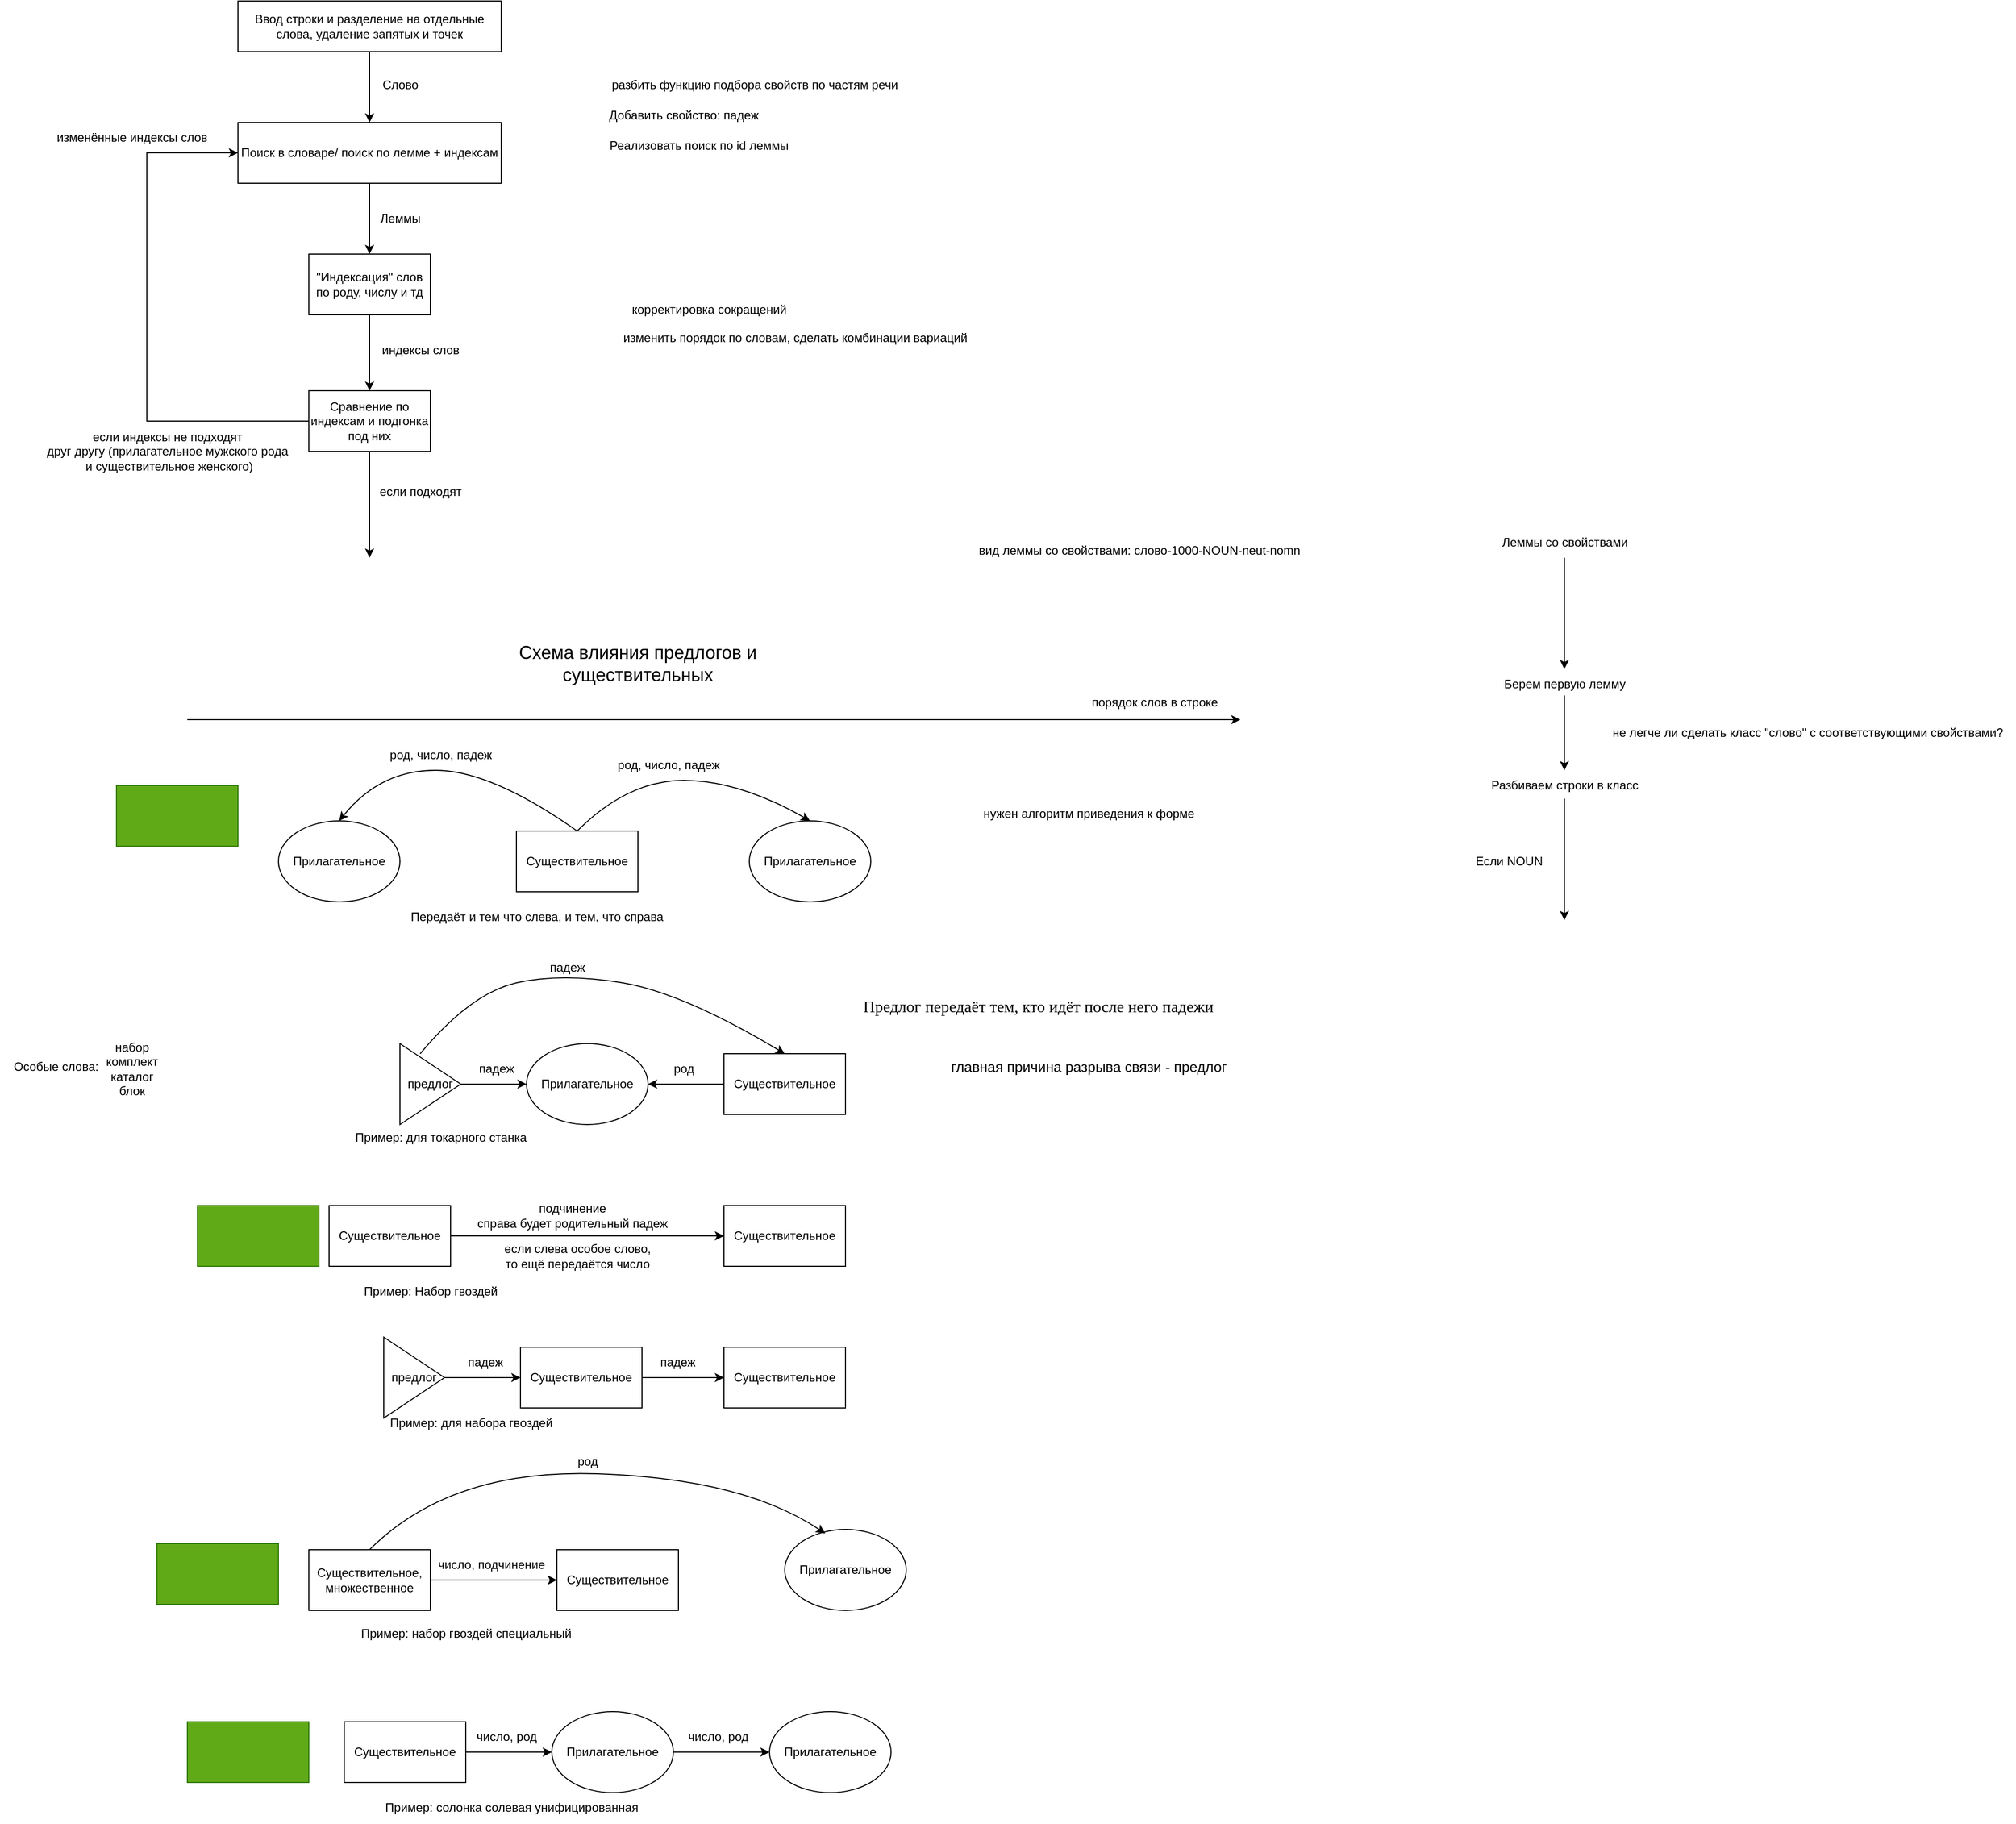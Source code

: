 <mxfile version="27.1.3">
  <diagram name="Страница — 1" id="jLnOedMRefn1-FSvZcaY">
    <mxGraphModel dx="1471" dy="785" grid="1" gridSize="10" guides="1" tooltips="1" connect="1" arrows="1" fold="1" page="1" pageScale="1" pageWidth="827" pageHeight="1169" math="0" shadow="0">
      <root>
        <mxCell id="0" />
        <mxCell id="1" parent="0" />
        <mxCell id="tPMKSkmJaqnPC8uWyhRr-2" style="edgeStyle=orthogonalEdgeStyle;rounded=0;orthogonalLoop=1;jettySize=auto;html=1;entryX=0.5;entryY=0;entryDx=0;entryDy=0;" parent="1" source="tPMKSkmJaqnPC8uWyhRr-1" target="tPMKSkmJaqnPC8uWyhRr-3" edge="1">
          <mxGeometry relative="1" as="geometry">
            <mxPoint x="370" y="310" as="targetPoint" />
          </mxGeometry>
        </mxCell>
        <mxCell id="tPMKSkmJaqnPC8uWyhRr-1" value="Ввод строки и разделение на отдельные слова, удаление запятых и точек" style="rounded=0;whiteSpace=wrap;html=1;" parent="1" vertex="1">
          <mxGeometry x="240" y="170" width="260" height="50" as="geometry" />
        </mxCell>
        <mxCell id="tPMKSkmJaqnPC8uWyhRr-5" style="edgeStyle=orthogonalEdgeStyle;rounded=0;orthogonalLoop=1;jettySize=auto;html=1;" parent="1" source="tPMKSkmJaqnPC8uWyhRr-3" target="tPMKSkmJaqnPC8uWyhRr-4" edge="1">
          <mxGeometry relative="1" as="geometry" />
        </mxCell>
        <mxCell id="tPMKSkmJaqnPC8uWyhRr-3" value="Поиск в словаре/ поиск по лемме + индексам" style="rounded=0;whiteSpace=wrap;html=1;" parent="1" vertex="1">
          <mxGeometry x="240" y="290" width="260" height="60" as="geometry" />
        </mxCell>
        <mxCell id="tPMKSkmJaqnPC8uWyhRr-9" style="edgeStyle=orthogonalEdgeStyle;rounded=0;orthogonalLoop=1;jettySize=auto;html=1;entryX=0.5;entryY=0;entryDx=0;entryDy=0;" parent="1" source="tPMKSkmJaqnPC8uWyhRr-4" target="tPMKSkmJaqnPC8uWyhRr-8" edge="1">
          <mxGeometry relative="1" as="geometry" />
        </mxCell>
        <mxCell id="tPMKSkmJaqnPC8uWyhRr-4" value="&quot;Индексация&quot; слов по роду, числу и тд" style="rounded=0;whiteSpace=wrap;html=1;" parent="1" vertex="1">
          <mxGeometry x="310" y="420" width="120" height="60" as="geometry" />
        </mxCell>
        <mxCell id="tPMKSkmJaqnPC8uWyhRr-6" value="Слово" style="text;html=1;align=center;verticalAlign=middle;resizable=0;points=[];autosize=1;strokeColor=none;fillColor=none;" parent="1" vertex="1">
          <mxGeometry x="370" y="238" width="60" height="30" as="geometry" />
        </mxCell>
        <mxCell id="tPMKSkmJaqnPC8uWyhRr-7" value="Леммы" style="text;html=1;align=center;verticalAlign=middle;resizable=0;points=[];autosize=1;strokeColor=none;fillColor=none;" parent="1" vertex="1">
          <mxGeometry x="370" y="370" width="60" height="30" as="geometry" />
        </mxCell>
        <mxCell id="tPMKSkmJaqnPC8uWyhRr-10" style="edgeStyle=orthogonalEdgeStyle;rounded=0;orthogonalLoop=1;jettySize=auto;html=1;entryX=0;entryY=0.5;entryDx=0;entryDy=0;" parent="1" source="tPMKSkmJaqnPC8uWyhRr-8" target="tPMKSkmJaqnPC8uWyhRr-3" edge="1">
          <mxGeometry relative="1" as="geometry">
            <Array as="points">
              <mxPoint x="150" y="585" />
              <mxPoint x="150" y="320" />
            </Array>
          </mxGeometry>
        </mxCell>
        <mxCell id="iwDVzfNXNj2g2RUYvlDA-2" style="edgeStyle=orthogonalEdgeStyle;rounded=0;orthogonalLoop=1;jettySize=auto;html=1;" parent="1" source="tPMKSkmJaqnPC8uWyhRr-8" edge="1">
          <mxGeometry relative="1" as="geometry">
            <mxPoint x="370" y="720" as="targetPoint" />
          </mxGeometry>
        </mxCell>
        <mxCell id="tPMKSkmJaqnPC8uWyhRr-8" value="Сравнение по индексам и подгонка под них" style="rounded=0;whiteSpace=wrap;html=1;" parent="1" vertex="1">
          <mxGeometry x="310" y="555" width="120" height="60" as="geometry" />
        </mxCell>
        <mxCell id="tPMKSkmJaqnPC8uWyhRr-11" value="индексы слов" style="text;html=1;align=center;verticalAlign=middle;resizable=0;points=[];autosize=1;strokeColor=none;fillColor=none;" parent="1" vertex="1">
          <mxGeometry x="370" y="500" width="100" height="30" as="geometry" />
        </mxCell>
        <mxCell id="tPMKSkmJaqnPC8uWyhRr-12" value="изменённые индексы слов" style="text;html=1;align=center;verticalAlign=middle;resizable=0;points=[];autosize=1;strokeColor=none;fillColor=none;" parent="1" vertex="1">
          <mxGeometry x="50" y="290" width="170" height="30" as="geometry" />
        </mxCell>
        <mxCell id="iwDVzfNXNj2g2RUYvlDA-1" value="если индексы не подходят &lt;br&gt;друг другу (прилагательное мужского рода&lt;br&gt;&amp;nbsp;и существительное женского)" style="text;html=1;align=center;verticalAlign=middle;resizable=0;points=[];autosize=1;strokeColor=none;fillColor=none;" parent="1" vertex="1">
          <mxGeometry x="40" y="585" width="260" height="60" as="geometry" />
        </mxCell>
        <mxCell id="iwDVzfNXNj2g2RUYvlDA-3" value="если подходят" style="text;html=1;align=center;verticalAlign=middle;resizable=0;points=[];autosize=1;strokeColor=none;fillColor=none;" parent="1" vertex="1">
          <mxGeometry x="370" y="640" width="100" height="30" as="geometry" />
        </mxCell>
        <mxCell id="yrZKxFpwJ9V6xFAHWGAz-1" value="изменить порядок по словам, сделать комбинации вариаций&lt;div&gt;&lt;br&gt;&lt;/div&gt;" style="text;html=1;align=center;verticalAlign=middle;resizable=0;points=[];autosize=1;strokeColor=none;fillColor=none;" parent="1" vertex="1">
          <mxGeometry x="610" y="490" width="360" height="40" as="geometry" />
        </mxCell>
        <mxCell id="yrZKxFpwJ9V6xFAHWGAz-3" value="разбить функцию подбора свойств по частям речи" style="text;html=1;align=center;verticalAlign=middle;resizable=0;points=[];autosize=1;strokeColor=none;fillColor=none;" parent="1" vertex="1">
          <mxGeometry x="595" y="238" width="310" height="30" as="geometry" />
        </mxCell>
        <mxCell id="Lr9Ap_2466yuW7MBvXfH-1" value="Реализовать поиск по id леммы" style="text;html=1;align=center;verticalAlign=middle;resizable=0;points=[];autosize=1;strokeColor=none;fillColor=none;" vertex="1" parent="1">
          <mxGeometry x="595" y="298" width="200" height="30" as="geometry" />
        </mxCell>
        <mxCell id="Lr9Ap_2466yuW7MBvXfH-2" value="Добавить свойство: падеж" style="text;html=1;align=center;verticalAlign=middle;resizable=0;points=[];autosize=1;strokeColor=none;fillColor=none;" vertex="1" parent="1">
          <mxGeometry x="595" y="268" width="170" height="30" as="geometry" />
        </mxCell>
        <mxCell id="Lr9Ap_2466yuW7MBvXfH-3" value="корректировка сокращений" style="text;html=1;align=center;verticalAlign=middle;resizable=0;points=[];autosize=1;strokeColor=none;fillColor=none;" vertex="1" parent="1">
          <mxGeometry x="615" y="460" width="180" height="30" as="geometry" />
        </mxCell>
        <mxCell id="Lr9Ap_2466yuW7MBvXfH-4" value="&lt;font style=&quot;font-size: 18px;&quot;&gt;Схема влияния предлогов и существительных&lt;/font&gt;" style="text;html=1;align=center;verticalAlign=middle;whiteSpace=wrap;rounded=0;" vertex="1" parent="1">
          <mxGeometry x="515" y="810" width="240" height="30" as="geometry" />
        </mxCell>
        <mxCell id="Lr9Ap_2466yuW7MBvXfH-5" value="Существительное" style="rounded=0;whiteSpace=wrap;html=1;" vertex="1" parent="1">
          <mxGeometry x="515" y="990" width="120" height="60" as="geometry" />
        </mxCell>
        <mxCell id="Lr9Ap_2466yuW7MBvXfH-7" value="Прилагательное" style="ellipse;whiteSpace=wrap;html=1;" vertex="1" parent="1">
          <mxGeometry x="745" y="980" width="120" height="80" as="geometry" />
        </mxCell>
        <mxCell id="Lr9Ap_2466yuW7MBvXfH-8" value="" style="curved=1;endArrow=classic;html=1;rounded=0;exitX=0.5;exitY=0;exitDx=0;exitDy=0;entryX=0.5;entryY=0;entryDx=0;entryDy=0;" edge="1" parent="1" source="Lr9Ap_2466yuW7MBvXfH-5" target="Lr9Ap_2466yuW7MBvXfH-7">
          <mxGeometry width="50" height="50" relative="1" as="geometry">
            <mxPoint x="645" y="980" as="sourcePoint" />
            <mxPoint x="695" y="930" as="targetPoint" />
            <Array as="points">
              <mxPoint x="625" y="940" />
              <mxPoint x="735" y="940" />
            </Array>
          </mxGeometry>
        </mxCell>
        <mxCell id="Lr9Ap_2466yuW7MBvXfH-9" value="род, число, падеж" style="text;html=1;align=center;verticalAlign=middle;resizable=0;points=[];autosize=1;strokeColor=none;fillColor=none;" vertex="1" parent="1">
          <mxGeometry x="605" y="910" width="120" height="30" as="geometry" />
        </mxCell>
        <mxCell id="Lr9Ap_2466yuW7MBvXfH-25" style="edgeStyle=orthogonalEdgeStyle;rounded=0;orthogonalLoop=1;jettySize=auto;html=1;entryX=1;entryY=0.5;entryDx=0;entryDy=0;" edge="1" parent="1" source="Lr9Ap_2466yuW7MBvXfH-11" target="Lr9Ap_2466yuW7MBvXfH-15">
          <mxGeometry relative="1" as="geometry" />
        </mxCell>
        <mxCell id="Lr9Ap_2466yuW7MBvXfH-11" value="Существительное" style="rounded=0;whiteSpace=wrap;html=1;" vertex="1" parent="1">
          <mxGeometry x="720" y="1210" width="120" height="60" as="geometry" />
        </mxCell>
        <mxCell id="Lr9Ap_2466yuW7MBvXfH-23" style="edgeStyle=orthogonalEdgeStyle;rounded=0;orthogonalLoop=1;jettySize=auto;html=1;entryX=0;entryY=0.5;entryDx=0;entryDy=0;" edge="1" parent="1" source="Lr9Ap_2466yuW7MBvXfH-12" target="Lr9Ap_2466yuW7MBvXfH-15">
          <mxGeometry relative="1" as="geometry" />
        </mxCell>
        <mxCell id="Lr9Ap_2466yuW7MBvXfH-12" value="предлог" style="triangle;whiteSpace=wrap;html=1;" vertex="1" parent="1">
          <mxGeometry x="400" y="1200" width="60" height="80" as="geometry" />
        </mxCell>
        <mxCell id="Lr9Ap_2466yuW7MBvXfH-15" value="Прилагательное" style="ellipse;whiteSpace=wrap;html=1;" vertex="1" parent="1">
          <mxGeometry x="525" y="1200" width="120" height="80" as="geometry" />
        </mxCell>
        <mxCell id="Lr9Ap_2466yuW7MBvXfH-16" value="" style="curved=1;endArrow=classic;html=1;rounded=0;exitX=0.333;exitY=0.125;exitDx=0;exitDy=0;exitPerimeter=0;entryX=0.5;entryY=0;entryDx=0;entryDy=0;" edge="1" parent="1" source="Lr9Ap_2466yuW7MBvXfH-12" target="Lr9Ap_2466yuW7MBvXfH-11">
          <mxGeometry width="50" height="50" relative="1" as="geometry">
            <mxPoint x="550" y="1130" as="sourcePoint" />
            <mxPoint x="600" y="1080" as="targetPoint" />
            <Array as="points">
              <mxPoint x="470" y="1150" />
              <mxPoint x="560" y="1130" />
              <mxPoint x="680" y="1150" />
            </Array>
          </mxGeometry>
        </mxCell>
        <mxCell id="Lr9Ap_2466yuW7MBvXfH-17" value="падеж" style="text;html=1;align=center;verticalAlign=middle;resizable=0;points=[];autosize=1;strokeColor=none;fillColor=none;" vertex="1" parent="1">
          <mxGeometry x="535" y="1110" width="60" height="30" as="geometry" />
        </mxCell>
        <mxCell id="Lr9Ap_2466yuW7MBvXfH-19" value="" style="endArrow=classic;html=1;rounded=0;" edge="1" parent="1">
          <mxGeometry width="50" height="50" relative="1" as="geometry">
            <mxPoint x="190" y="880" as="sourcePoint" />
            <mxPoint x="1230" y="880" as="targetPoint" />
          </mxGeometry>
        </mxCell>
        <mxCell id="Lr9Ap_2466yuW7MBvXfH-20" value="порядок слов в строке" style="text;html=1;align=center;verticalAlign=middle;resizable=0;points=[];autosize=1;strokeColor=none;fillColor=none;" vertex="1" parent="1">
          <mxGeometry x="1070" y="848" width="150" height="30" as="geometry" />
        </mxCell>
        <mxCell id="Lr9Ap_2466yuW7MBvXfH-24" value="падеж" style="text;html=1;align=center;verticalAlign=middle;resizable=0;points=[];autosize=1;strokeColor=none;fillColor=none;" vertex="1" parent="1">
          <mxGeometry x="465" y="1210" width="60" height="30" as="geometry" />
        </mxCell>
        <mxCell id="Lr9Ap_2466yuW7MBvXfH-26" value="род" style="text;html=1;align=center;verticalAlign=middle;resizable=0;points=[];autosize=1;strokeColor=none;fillColor=none;" vertex="1" parent="1">
          <mxGeometry x="660" y="1210" width="40" height="30" as="geometry" />
        </mxCell>
        <mxCell id="Lr9Ap_2466yuW7MBvXfH-27" value="набор&lt;br&gt;комплект&lt;br&gt;каталог&lt;br&gt;блок" style="text;html=1;align=center;verticalAlign=middle;resizable=0;points=[];autosize=1;strokeColor=none;fillColor=none;" vertex="1" parent="1">
          <mxGeometry x="100" y="1190" width="70" height="70" as="geometry" />
        </mxCell>
        <mxCell id="Lr9Ap_2466yuW7MBvXfH-29" value="Прилагательное" style="ellipse;whiteSpace=wrap;html=1;" vertex="1" parent="1">
          <mxGeometry x="280" y="980" width="120" height="80" as="geometry" />
        </mxCell>
        <mxCell id="Lr9Ap_2466yuW7MBvXfH-30" value="" style="curved=1;endArrow=classic;html=1;rounded=0;exitX=0.5;exitY=0;exitDx=0;exitDy=0;entryX=0.5;entryY=0;entryDx=0;entryDy=0;" edge="1" parent="1" source="Lr9Ap_2466yuW7MBvXfH-5" target="Lr9Ap_2466yuW7MBvXfH-29">
          <mxGeometry width="50" height="50" relative="1" as="geometry">
            <mxPoint x="560" y="970" as="sourcePoint" />
            <mxPoint x="330" y="980" as="targetPoint" />
            <Array as="points">
              <mxPoint x="490" y="930" />
              <mxPoint x="380" y="930" />
            </Array>
          </mxGeometry>
        </mxCell>
        <mxCell id="Lr9Ap_2466yuW7MBvXfH-32" value="род, число, падеж" style="text;html=1;align=center;verticalAlign=middle;resizable=0;points=[];autosize=1;strokeColor=none;fillColor=none;" vertex="1" parent="1">
          <mxGeometry x="380" y="900" width="120" height="30" as="geometry" />
        </mxCell>
        <mxCell id="Lr9Ap_2466yuW7MBvXfH-33" value="Существительное" style="rounded=0;whiteSpace=wrap;html=1;" vertex="1" parent="1">
          <mxGeometry x="720" y="1360" width="120" height="60" as="geometry" />
        </mxCell>
        <mxCell id="Lr9Ap_2466yuW7MBvXfH-35" style="edgeStyle=orthogonalEdgeStyle;rounded=0;orthogonalLoop=1;jettySize=auto;html=1;entryX=0;entryY=0.5;entryDx=0;entryDy=0;" edge="1" parent="1" source="Lr9Ap_2466yuW7MBvXfH-34" target="Lr9Ap_2466yuW7MBvXfH-33">
          <mxGeometry relative="1" as="geometry" />
        </mxCell>
        <mxCell id="Lr9Ap_2466yuW7MBvXfH-34" value="Существительное" style="rounded=0;whiteSpace=wrap;html=1;" vertex="1" parent="1">
          <mxGeometry x="330" y="1360" width="120" height="60" as="geometry" />
        </mxCell>
        <mxCell id="Lr9Ap_2466yuW7MBvXfH-36" value="подчинение&lt;br&gt;справа будет родительный падеж" style="text;html=1;align=center;verticalAlign=middle;resizable=0;points=[];autosize=1;strokeColor=none;fillColor=none;" vertex="1" parent="1">
          <mxGeometry x="465" y="1350" width="210" height="40" as="geometry" />
        </mxCell>
        <mxCell id="Lr9Ap_2466yuW7MBvXfH-37" value="если слева особое слово, &lt;br&gt;то ещё передаётся число" style="text;html=1;align=center;verticalAlign=middle;resizable=0;points=[];autosize=1;strokeColor=none;fillColor=none;" vertex="1" parent="1">
          <mxGeometry x="490" y="1390" width="170" height="40" as="geometry" />
        </mxCell>
        <mxCell id="Lr9Ap_2466yuW7MBvXfH-38" value="Особые слова:" style="text;html=1;align=center;verticalAlign=middle;resizable=0;points=[];autosize=1;strokeColor=none;fillColor=none;" vertex="1" parent="1">
          <mxGeometry x="5" y="1208" width="110" height="30" as="geometry" />
        </mxCell>
        <mxCell id="Lr9Ap_2466yuW7MBvXfH-44" style="edgeStyle=orthogonalEdgeStyle;rounded=0;orthogonalLoop=1;jettySize=auto;html=1;entryX=0;entryY=0.5;entryDx=0;entryDy=0;" edge="1" parent="1" source="Lr9Ap_2466yuW7MBvXfH-39" target="Lr9Ap_2466yuW7MBvXfH-41">
          <mxGeometry relative="1" as="geometry" />
        </mxCell>
        <mxCell id="Lr9Ap_2466yuW7MBvXfH-39" value="предлог" style="triangle;whiteSpace=wrap;html=1;" vertex="1" parent="1">
          <mxGeometry x="384" y="1490" width="60" height="80" as="geometry" />
        </mxCell>
        <mxCell id="Lr9Ap_2466yuW7MBvXfH-40" value="Существительное" style="rounded=0;whiteSpace=wrap;html=1;" vertex="1" parent="1">
          <mxGeometry x="720" y="1500" width="120" height="60" as="geometry" />
        </mxCell>
        <mxCell id="Lr9Ap_2466yuW7MBvXfH-46" style="edgeStyle=orthogonalEdgeStyle;rounded=0;orthogonalLoop=1;jettySize=auto;html=1;entryX=0;entryY=0.5;entryDx=0;entryDy=0;" edge="1" parent="1" source="Lr9Ap_2466yuW7MBvXfH-41" target="Lr9Ap_2466yuW7MBvXfH-40">
          <mxGeometry relative="1" as="geometry" />
        </mxCell>
        <mxCell id="Lr9Ap_2466yuW7MBvXfH-41" value="Существительное" style="rounded=0;whiteSpace=wrap;html=1;" vertex="1" parent="1">
          <mxGeometry x="519" y="1500" width="120" height="60" as="geometry" />
        </mxCell>
        <mxCell id="Lr9Ap_2466yuW7MBvXfH-45" value="падеж" style="text;html=1;align=center;verticalAlign=middle;resizable=0;points=[];autosize=1;strokeColor=none;fillColor=none;" vertex="1" parent="1">
          <mxGeometry x="454" y="1500" width="60" height="30" as="geometry" />
        </mxCell>
        <mxCell id="Lr9Ap_2466yuW7MBvXfH-47" value="падеж" style="text;html=1;align=center;verticalAlign=middle;resizable=0;points=[];autosize=1;strokeColor=none;fillColor=none;" vertex="1" parent="1">
          <mxGeometry x="644" y="1500" width="60" height="30" as="geometry" />
        </mxCell>
        <mxCell id="Lr9Ap_2466yuW7MBvXfH-52" style="edgeStyle=orthogonalEdgeStyle;rounded=0;orthogonalLoop=1;jettySize=auto;html=1;entryX=0;entryY=0.5;entryDx=0;entryDy=0;" edge="1" parent="1" source="Lr9Ap_2466yuW7MBvXfH-48" target="Lr9Ap_2466yuW7MBvXfH-50">
          <mxGeometry relative="1" as="geometry" />
        </mxCell>
        <mxCell id="Lr9Ap_2466yuW7MBvXfH-48" value="Существительное, множественное" style="rounded=0;whiteSpace=wrap;html=1;" vertex="1" parent="1">
          <mxGeometry x="310" y="1700" width="120" height="60" as="geometry" />
        </mxCell>
        <mxCell id="Lr9Ap_2466yuW7MBvXfH-50" value="Существительное" style="rounded=0;whiteSpace=wrap;html=1;" vertex="1" parent="1">
          <mxGeometry x="555" y="1700" width="120" height="60" as="geometry" />
        </mxCell>
        <mxCell id="Lr9Ap_2466yuW7MBvXfH-51" value="Прилагательное" style="ellipse;whiteSpace=wrap;html=1;" vertex="1" parent="1">
          <mxGeometry x="780" y="1680" width="120" height="80" as="geometry" />
        </mxCell>
        <mxCell id="Lr9Ap_2466yuW7MBvXfH-53" value="число, подчинение" style="text;html=1;align=center;verticalAlign=middle;resizable=0;points=[];autosize=1;strokeColor=none;fillColor=none;" vertex="1" parent="1">
          <mxGeometry x="425" y="1700" width="130" height="30" as="geometry" />
        </mxCell>
        <mxCell id="Lr9Ap_2466yuW7MBvXfH-54" value="" style="curved=1;endArrow=classic;html=1;rounded=0;exitX=0.5;exitY=0;exitDx=0;exitDy=0;entryX=0.333;entryY=0.05;entryDx=0;entryDy=0;entryPerimeter=0;" edge="1" parent="1" source="Lr9Ap_2466yuW7MBvXfH-48" target="Lr9Ap_2466yuW7MBvXfH-51">
          <mxGeometry width="50" height="50" relative="1" as="geometry">
            <mxPoint x="590" y="1670" as="sourcePoint" />
            <mxPoint x="640" y="1620" as="targetPoint" />
            <Array as="points">
              <mxPoint x="450" y="1620" />
              <mxPoint x="740" y="1630" />
            </Array>
          </mxGeometry>
        </mxCell>
        <mxCell id="Lr9Ap_2466yuW7MBvXfH-55" value="род" style="text;html=1;align=center;verticalAlign=middle;resizable=0;points=[];autosize=1;strokeColor=none;fillColor=none;" vertex="1" parent="1">
          <mxGeometry x="565" y="1598" width="40" height="30" as="geometry" />
        </mxCell>
        <mxCell id="Lr9Ap_2466yuW7MBvXfH-60" style="edgeStyle=orthogonalEdgeStyle;rounded=0;orthogonalLoop=1;jettySize=auto;html=1;entryX=0;entryY=0.5;entryDx=0;entryDy=0;" edge="1" parent="1" source="Lr9Ap_2466yuW7MBvXfH-57" target="Lr9Ap_2466yuW7MBvXfH-58">
          <mxGeometry relative="1" as="geometry" />
        </mxCell>
        <mxCell id="Lr9Ap_2466yuW7MBvXfH-57" value="Существительное" style="rounded=0;whiteSpace=wrap;html=1;" vertex="1" parent="1">
          <mxGeometry x="345" y="1870" width="120" height="60" as="geometry" />
        </mxCell>
        <mxCell id="Lr9Ap_2466yuW7MBvXfH-62" style="edgeStyle=orthogonalEdgeStyle;rounded=0;orthogonalLoop=1;jettySize=auto;html=1;entryX=0;entryY=0.5;entryDx=0;entryDy=0;" edge="1" parent="1" source="Lr9Ap_2466yuW7MBvXfH-58" target="Lr9Ap_2466yuW7MBvXfH-59">
          <mxGeometry relative="1" as="geometry" />
        </mxCell>
        <mxCell id="Lr9Ap_2466yuW7MBvXfH-58" value="Прилагательное" style="ellipse;whiteSpace=wrap;html=1;" vertex="1" parent="1">
          <mxGeometry x="550" y="1860" width="120" height="80" as="geometry" />
        </mxCell>
        <mxCell id="Lr9Ap_2466yuW7MBvXfH-59" value="Прилагательное" style="ellipse;whiteSpace=wrap;html=1;" vertex="1" parent="1">
          <mxGeometry x="765" y="1860" width="120" height="80" as="geometry" />
        </mxCell>
        <mxCell id="Lr9Ap_2466yuW7MBvXfH-61" value="число, род" style="text;html=1;align=center;verticalAlign=middle;resizable=0;points=[];autosize=1;strokeColor=none;fillColor=none;" vertex="1" parent="1">
          <mxGeometry x="465" y="1870" width="80" height="30" as="geometry" />
        </mxCell>
        <mxCell id="Lr9Ap_2466yuW7MBvXfH-63" value="число, род" style="text;html=1;align=center;verticalAlign=middle;resizable=0;points=[];autosize=1;strokeColor=none;fillColor=none;" vertex="1" parent="1">
          <mxGeometry x="674" y="1870" width="80" height="30" as="geometry" />
        </mxCell>
        <mxCell id="Lr9Ap_2466yuW7MBvXfH-64" value="&lt;font size=&quot;3&quot; face=&quot;Times New Roman&quot;&gt;Предлог передаёт тем, кто идёт после него падежи&lt;/font&gt;" style="text;html=1;align=center;verticalAlign=middle;resizable=0;points=[];autosize=1;strokeColor=none;fillColor=none;" vertex="1" parent="1">
          <mxGeometry x="845" y="1148" width="370" height="30" as="geometry" />
        </mxCell>
        <mxCell id="Lr9Ap_2466yuW7MBvXfH-65" value="Пример: для токарного станка" style="text;html=1;align=center;verticalAlign=middle;resizable=0;points=[];autosize=1;strokeColor=none;fillColor=none;" vertex="1" parent="1">
          <mxGeometry x="345" y="1278" width="190" height="30" as="geometry" />
        </mxCell>
        <mxCell id="Lr9Ap_2466yuW7MBvXfH-66" value="Пример: Набор гвоздей" style="text;html=1;align=center;verticalAlign=middle;resizable=0;points=[];autosize=1;strokeColor=none;fillColor=none;" vertex="1" parent="1">
          <mxGeometry x="350" y="1430" width="160" height="30" as="geometry" />
        </mxCell>
        <mxCell id="Lr9Ap_2466yuW7MBvXfH-67" value="Пример: для набора гвоздей" style="text;html=1;align=center;verticalAlign=middle;resizable=0;points=[];autosize=1;strokeColor=none;fillColor=none;" vertex="1" parent="1">
          <mxGeometry x="380" y="1560" width="180" height="30" as="geometry" />
        </mxCell>
        <mxCell id="Lr9Ap_2466yuW7MBvXfH-68" value="Пример: набор гвоздей специальный" style="text;html=1;align=center;verticalAlign=middle;resizable=0;points=[];autosize=1;strokeColor=none;fillColor=none;" vertex="1" parent="1">
          <mxGeometry x="350" y="1768" width="230" height="30" as="geometry" />
        </mxCell>
        <mxCell id="Lr9Ap_2466yuW7MBvXfH-69" value="Пример: солонка солевая унифицированная" style="text;html=1;align=center;verticalAlign=middle;resizable=0;points=[];autosize=1;strokeColor=none;fillColor=none;" vertex="1" parent="1">
          <mxGeometry x="375" y="1940" width="270" height="30" as="geometry" />
        </mxCell>
        <mxCell id="Lr9Ap_2466yuW7MBvXfH-70" value="Передаёт и тем что слева, и тем, что справа" style="text;html=1;align=center;verticalAlign=middle;resizable=0;points=[];autosize=1;strokeColor=none;fillColor=none;" vertex="1" parent="1">
          <mxGeometry x="400" y="1060" width="270" height="30" as="geometry" />
        </mxCell>
        <mxCell id="Lr9Ap_2466yuW7MBvXfH-71" value="&lt;font style=&quot;font-size: 14px;&quot;&gt;главная причина разрыва связи - предлог&lt;/font&gt;" style="text;html=1;align=center;verticalAlign=middle;resizable=0;points=[];autosize=1;strokeColor=none;fillColor=none;" vertex="1" parent="1">
          <mxGeometry x="930" y="1208" width="300" height="30" as="geometry" />
        </mxCell>
        <mxCell id="Lr9Ap_2466yuW7MBvXfH-72" value="нужен алгоритм приведения к форме" style="text;html=1;align=center;verticalAlign=middle;resizable=0;points=[];autosize=1;strokeColor=none;fillColor=none;" vertex="1" parent="1">
          <mxGeometry x="965" y="958" width="230" height="30" as="geometry" />
        </mxCell>
        <mxCell id="Lr9Ap_2466yuW7MBvXfH-73" value="" style="endArrow=classic;html=1;rounded=0;" edge="1" parent="1">
          <mxGeometry width="50" height="50" relative="1" as="geometry">
            <mxPoint x="1550" y="720" as="sourcePoint" />
            <mxPoint x="1550" y="830" as="targetPoint" />
          </mxGeometry>
        </mxCell>
        <mxCell id="Lr9Ap_2466yuW7MBvXfH-74" value="Леммы со свойствами" style="text;html=1;align=center;verticalAlign=middle;resizable=0;points=[];autosize=1;strokeColor=none;fillColor=none;" vertex="1" parent="1">
          <mxGeometry x="1475" y="690" width="150" height="30" as="geometry" />
        </mxCell>
        <mxCell id="Lr9Ap_2466yuW7MBvXfH-75" value="Берем первую лемму" style="text;html=1;align=center;verticalAlign=middle;resizable=0;points=[];autosize=1;strokeColor=none;fillColor=none;" vertex="1" parent="1">
          <mxGeometry x="1480" y="830" width="140" height="30" as="geometry" />
        </mxCell>
        <mxCell id="Lr9Ap_2466yuW7MBvXfH-76" value="" style="endArrow=classic;html=1;rounded=0;exitX=0.5;exitY=0.867;exitDx=0;exitDy=0;exitPerimeter=0;" edge="1" parent="1" source="Lr9Ap_2466yuW7MBvXfH-75">
          <mxGeometry width="50" height="50" relative="1" as="geometry">
            <mxPoint x="1549.5" y="870" as="sourcePoint" />
            <mxPoint x="1550" y="930" as="targetPoint" />
          </mxGeometry>
        </mxCell>
        <mxCell id="Lr9Ap_2466yuW7MBvXfH-77" value="Разбиваем строки в класс" style="text;html=1;align=center;verticalAlign=middle;resizable=0;points=[];autosize=1;strokeColor=none;fillColor=none;" vertex="1" parent="1">
          <mxGeometry x="1465" y="930" width="170" height="30" as="geometry" />
        </mxCell>
        <mxCell id="Lr9Ap_2466yuW7MBvXfH-78" value="вид леммы со свойствами: слово-1000-NOUN-neut-nomn" style="text;html=1;align=center;verticalAlign=middle;resizable=0;points=[];autosize=1;strokeColor=none;fillColor=none;" vertex="1" parent="1">
          <mxGeometry x="960" y="698" width="340" height="30" as="geometry" />
        </mxCell>
        <mxCell id="Lr9Ap_2466yuW7MBvXfH-87" value="" style="endArrow=classic;html=1;rounded=0;" edge="1" parent="1">
          <mxGeometry width="50" height="50" relative="1" as="geometry">
            <mxPoint x="1550" y="958" as="sourcePoint" />
            <mxPoint x="1550" y="1078" as="targetPoint" />
          </mxGeometry>
        </mxCell>
        <mxCell id="Lr9Ap_2466yuW7MBvXfH-88" value="Если NOUN" style="text;html=1;align=center;verticalAlign=middle;resizable=0;points=[];autosize=1;strokeColor=none;fillColor=none;" vertex="1" parent="1">
          <mxGeometry x="1450" y="1005" width="90" height="30" as="geometry" />
        </mxCell>
        <mxCell id="Lr9Ap_2466yuW7MBvXfH-90" value="не легче ли сделать класс &quot;слово&quot; с соответствующими свойствами?" style="text;html=1;align=center;verticalAlign=middle;resizable=0;points=[];autosize=1;strokeColor=none;fillColor=none;" vertex="1" parent="1">
          <mxGeometry x="1585" y="878" width="410" height="30" as="geometry" />
        </mxCell>
        <mxCell id="Lr9Ap_2466yuW7MBvXfH-91" value="" style="rounded=0;whiteSpace=wrap;html=1;fillColor=#60a917;fontColor=#ffffff;strokeColor=#2D7600;" vertex="1" parent="1">
          <mxGeometry x="200" y="1360" width="120" height="60" as="geometry" />
        </mxCell>
        <mxCell id="Lr9Ap_2466yuW7MBvXfH-93" value="" style="rounded=0;whiteSpace=wrap;html=1;fillColor=#60a917;fontColor=#ffffff;strokeColor=#2D7600;" vertex="1" parent="1">
          <mxGeometry x="120" y="945" width="120" height="60" as="geometry" />
        </mxCell>
        <mxCell id="Lr9Ap_2466yuW7MBvXfH-94" value="" style="rounded=0;whiteSpace=wrap;html=1;fillColor=#60a917;fontColor=#ffffff;strokeColor=#2D7600;" vertex="1" parent="1">
          <mxGeometry x="160" y="1694" width="120" height="60" as="geometry" />
        </mxCell>
        <mxCell id="Lr9Ap_2466yuW7MBvXfH-95" value="" style="rounded=0;whiteSpace=wrap;html=1;fillColor=#60a917;fontColor=#ffffff;strokeColor=#2D7600;" vertex="1" parent="1">
          <mxGeometry x="190" y="1870" width="120" height="60" as="geometry" />
        </mxCell>
      </root>
    </mxGraphModel>
  </diagram>
</mxfile>
